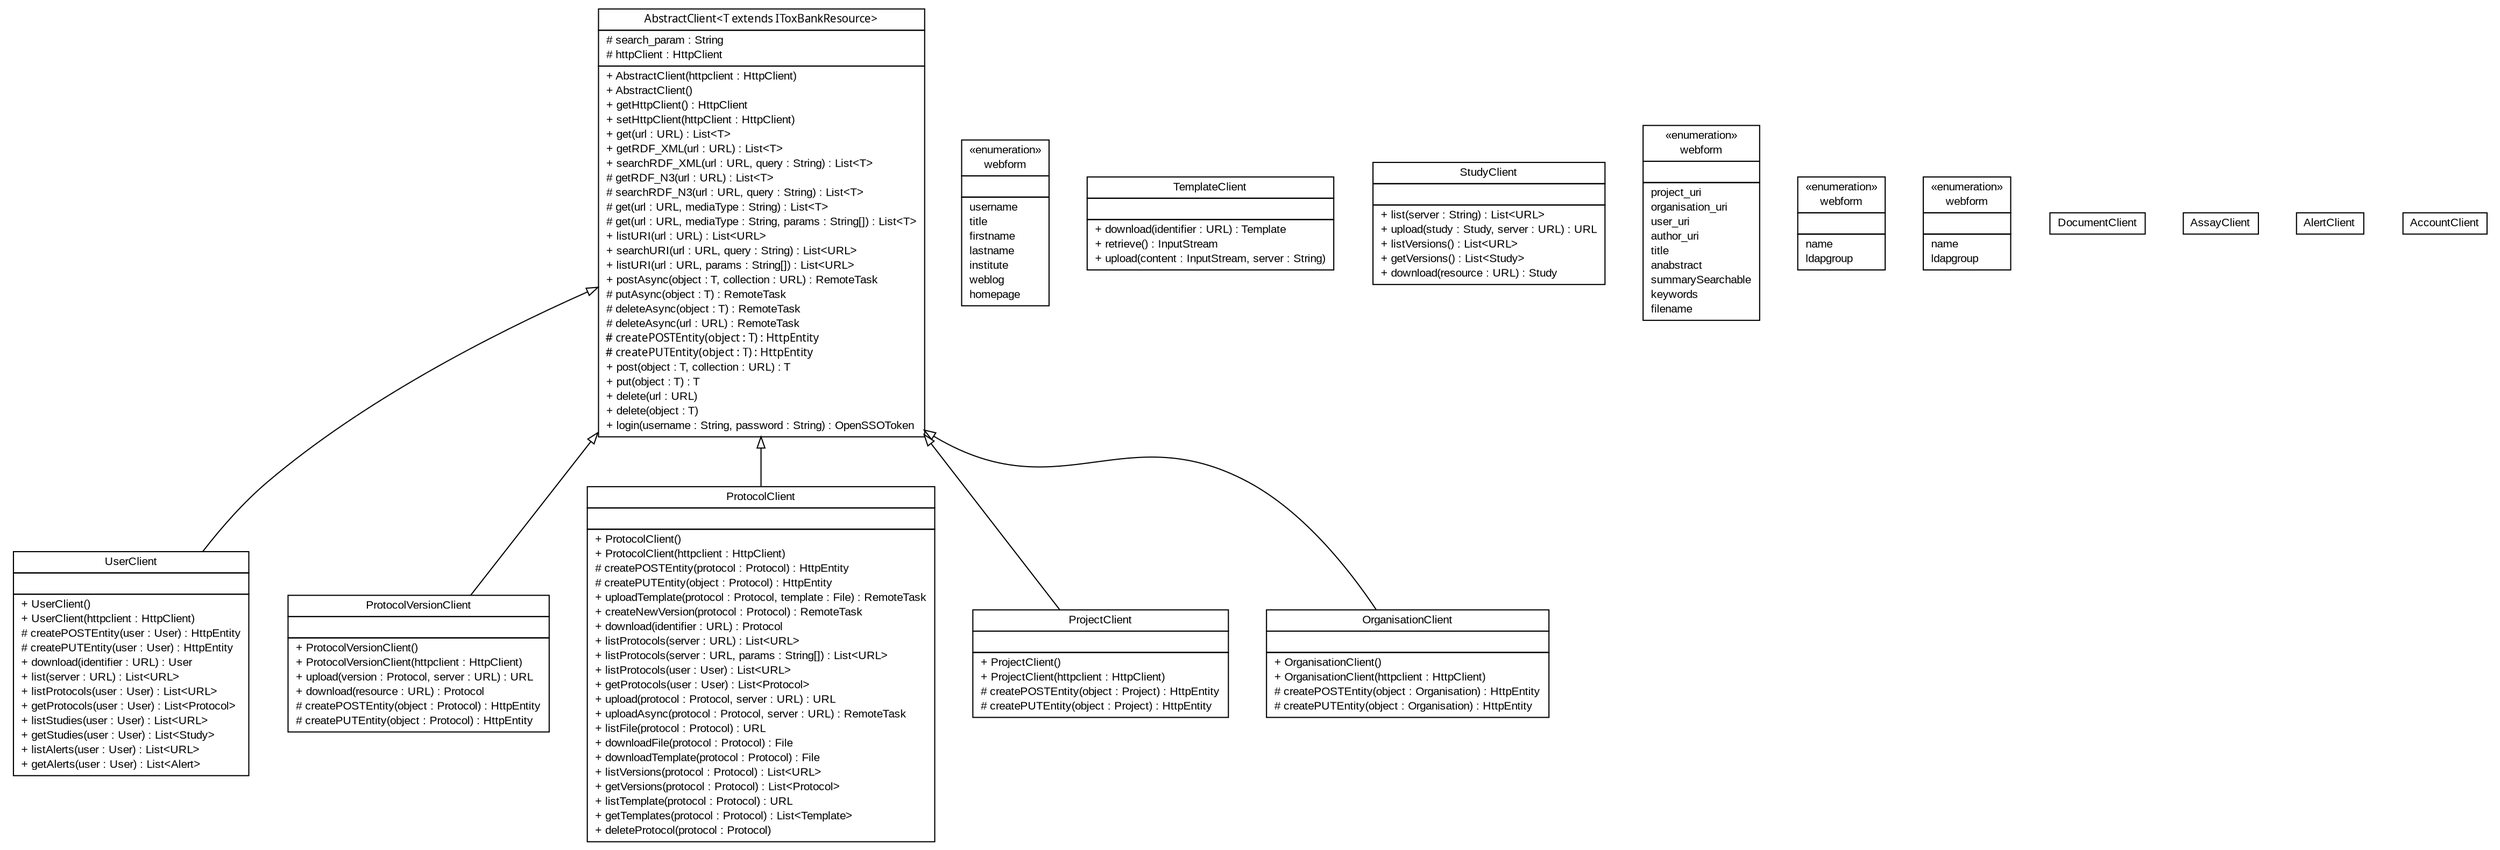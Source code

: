#!/usr/local/bin/dot
#
# Class diagram 
# Generated by UmlGraph version 4.6 (http://www.spinellis.gr/sw/umlgraph)
#

digraph G {
	edge [fontname="arial",fontsize=10,labelfontname="arial",labelfontsize=10];
	node [fontname="arial",fontsize=10,shape=plaintext];
	// net.toxbank.client.resource.UserClient
	c42 [label=<<table border="0" cellborder="1" cellspacing="0" cellpadding="2" port="p" href="./UserClient.html">
		<tr><td><table border="0" cellspacing="0" cellpadding="1">
			<tr><td> UserClient </td></tr>
		</table></td></tr>
		<tr><td><table border="0" cellspacing="0" cellpadding="1">
			<tr><td align="left">  </td></tr>
		</table></td></tr>
		<tr><td><table border="0" cellspacing="0" cellpadding="1">
			<tr><td align="left"> + UserClient() </td></tr>
			<tr><td align="left"> + UserClient(httpclient : HttpClient) </td></tr>
			<tr><td align="left"> # createPOSTEntity(user : User) : HttpEntity </td></tr>
			<tr><td align="left"> # createPUTEntity(user : User) : HttpEntity </td></tr>
			<tr><td align="left"> + download(identifier : URL) : User </td></tr>
			<tr><td align="left"> + list(server : URL) : List&lt;URL&gt; </td></tr>
			<tr><td align="left"> + listProtocols(user : User) : List&lt;URL&gt; </td></tr>
			<tr><td align="left"> + getProtocols(user : User) : List&lt;Protocol&gt; </td></tr>
			<tr><td align="left"> + listStudies(user : User) : List&lt;URL&gt; </td></tr>
			<tr><td align="left"> + getStudies(user : User) : List&lt;Study&gt; </td></tr>
			<tr><td align="left"> + listAlerts(user : User) : List&lt;URL&gt; </td></tr>
			<tr><td align="left"> + getAlerts(user : User) : List&lt;Alert&gt; </td></tr>
		</table></td></tr>
		</table>>, fontname="arial", fontcolor="black", fontsize=10.0];
	// net.toxbank.client.resource.UserClient.webform
	c43 [label=<<table border="0" cellborder="1" cellspacing="0" cellpadding="2" port="p" href="./UserClient.webform.html">
		<tr><td><table border="0" cellspacing="0" cellpadding="1">
			<tr><td> &laquo;enumeration&raquo; </td></tr>
			<tr><td> webform </td></tr>
		</table></td></tr>
		<tr><td><table border="0" cellspacing="0" cellpadding="1">
			<tr><td align="left">  </td></tr>
		</table></td></tr>
		<tr><td><table border="0" cellspacing="0" cellpadding="1">
			<tr><td align="left"> username </td></tr>
			<tr><td align="left"> title </td></tr>
			<tr><td align="left"> firstname </td></tr>
			<tr><td align="left"> lastname </td></tr>
			<tr><td align="left"> institute </td></tr>
			<tr><td align="left"> weblog </td></tr>
			<tr><td align="left"> homepage </td></tr>
		</table></td></tr>
		</table>>, fontname="arial", fontcolor="black", fontsize=10.0];
	// net.toxbank.client.resource.TemplateClient
	c44 [label=<<table border="0" cellborder="1" cellspacing="0" cellpadding="2" port="p" href="./TemplateClient.html">
		<tr><td><table border="0" cellspacing="0" cellpadding="1">
			<tr><td> TemplateClient </td></tr>
		</table></td></tr>
		<tr><td><table border="0" cellspacing="0" cellpadding="1">
			<tr><td align="left">  </td></tr>
		</table></td></tr>
		<tr><td><table border="0" cellspacing="0" cellpadding="1">
			<tr><td align="left"> + download(identifier : URL) : Template </td></tr>
			<tr><td align="left"> + retrieve() : InputStream </td></tr>
			<tr><td align="left"> + upload(content : InputStream, server : String) </td></tr>
		</table></td></tr>
		</table>>, fontname="arial", fontcolor="black", fontsize=10.0];
	// net.toxbank.client.resource.StudyClient
	c45 [label=<<table border="0" cellborder="1" cellspacing="0" cellpadding="2" port="p" href="./StudyClient.html">
		<tr><td><table border="0" cellspacing="0" cellpadding="1">
			<tr><td> StudyClient </td></tr>
		</table></td></tr>
		<tr><td><table border="0" cellspacing="0" cellpadding="1">
			<tr><td align="left">  </td></tr>
		</table></td></tr>
		<tr><td><table border="0" cellspacing="0" cellpadding="1">
			<tr><td align="left"> + list(server : String) : List&lt;URL&gt; </td></tr>
			<tr><td align="left"> + upload(study : Study, server : URL) : URL </td></tr>
			<tr><td align="left"> + listVersions() : List&lt;URL&gt; </td></tr>
			<tr><td align="left"> + getVersions() : List&lt;Study&gt; </td></tr>
			<tr><td align="left"> + download(resource : URL) : Study </td></tr>
		</table></td></tr>
		</table>>, fontname="arial", fontcolor="black", fontsize=10.0];
	// net.toxbank.client.resource.ProtocolVersionClient
	c46 [label=<<table border="0" cellborder="1" cellspacing="0" cellpadding="2" port="p" href="./ProtocolVersionClient.html">
		<tr><td><table border="0" cellspacing="0" cellpadding="1">
			<tr><td> ProtocolVersionClient </td></tr>
		</table></td></tr>
		<tr><td><table border="0" cellspacing="0" cellpadding="1">
			<tr><td align="left">  </td></tr>
		</table></td></tr>
		<tr><td><table border="0" cellspacing="0" cellpadding="1">
			<tr><td align="left"> + ProtocolVersionClient() </td></tr>
			<tr><td align="left"> + ProtocolVersionClient(httpclient : HttpClient) </td></tr>
			<tr><td align="left"> + upload(version : Protocol, server : URL) : URL </td></tr>
			<tr><td align="left"> + download(resource : URL) : Protocol </td></tr>
			<tr><td align="left"> # createPOSTEntity(object : Protocol) : HttpEntity </td></tr>
			<tr><td align="left"> # createPUTEntity(object : Protocol) : HttpEntity </td></tr>
		</table></td></tr>
		</table>>, fontname="arial", fontcolor="black", fontsize=10.0];
	// net.toxbank.client.resource.ProtocolClient
	c47 [label=<<table border="0" cellborder="1" cellspacing="0" cellpadding="2" port="p" href="./ProtocolClient.html">
		<tr><td><table border="0" cellspacing="0" cellpadding="1">
			<tr><td> ProtocolClient </td></tr>
		</table></td></tr>
		<tr><td><table border="0" cellspacing="0" cellpadding="1">
			<tr><td align="left">  </td></tr>
		</table></td></tr>
		<tr><td><table border="0" cellspacing="0" cellpadding="1">
			<tr><td align="left"> + ProtocolClient() </td></tr>
			<tr><td align="left"> + ProtocolClient(httpclient : HttpClient) </td></tr>
			<tr><td align="left"> # createPOSTEntity(protocol : Protocol) : HttpEntity </td></tr>
			<tr><td align="left"> # createPUTEntity(object : Protocol) : HttpEntity </td></tr>
			<tr><td align="left"> + uploadTemplate(protocol : Protocol, template : File) : RemoteTask </td></tr>
			<tr><td align="left"> + createNewVersion(protocol : Protocol) : RemoteTask </td></tr>
			<tr><td align="left"> + download(identifier : URL) : Protocol </td></tr>
			<tr><td align="left"> + listProtocols(server : URL) : List&lt;URL&gt; </td></tr>
			<tr><td align="left"> + listProtocols(server : URL, params : String[]) : List&lt;URL&gt; </td></tr>
			<tr><td align="left"> + listProtocols(user : User) : List&lt;URL&gt; </td></tr>
			<tr><td align="left"> + getProtocols(user : User) : List&lt;Protocol&gt; </td></tr>
			<tr><td align="left"> + upload(protocol : Protocol, server : URL) : URL </td></tr>
			<tr><td align="left"> + uploadAsync(protocol : Protocol, server : URL) : RemoteTask </td></tr>
			<tr><td align="left"> + listFile(protocol : Protocol) : URL </td></tr>
			<tr><td align="left"> + downloadFile(protocol : Protocol) : File </td></tr>
			<tr><td align="left"> + downloadTemplate(protocol : Protocol) : File </td></tr>
			<tr><td align="left"> + listVersions(protocol : Protocol) : List&lt;URL&gt; </td></tr>
			<tr><td align="left"> + getVersions(protocol : Protocol) : List&lt;Protocol&gt; </td></tr>
			<tr><td align="left"> + listTemplate(protocol : Protocol) : URL </td></tr>
			<tr><td align="left"> + getTemplates(protocol : Protocol) : List&lt;Template&gt; </td></tr>
			<tr><td align="left"> + deleteProtocol(protocol : Protocol) </td></tr>
		</table></td></tr>
		</table>>, fontname="arial", fontcolor="black", fontsize=10.0];
	// net.toxbank.client.resource.ProtocolClient.webform
	c48 [label=<<table border="0" cellborder="1" cellspacing="0" cellpadding="2" port="p" href="./ProtocolClient.webform.html">
		<tr><td><table border="0" cellspacing="0" cellpadding="1">
			<tr><td> &laquo;enumeration&raquo; </td></tr>
			<tr><td> webform </td></tr>
		</table></td></tr>
		<tr><td><table border="0" cellspacing="0" cellpadding="1">
			<tr><td align="left">  </td></tr>
		</table></td></tr>
		<tr><td><table border="0" cellspacing="0" cellpadding="1">
			<tr><td align="left"> project_uri </td></tr>
			<tr><td align="left"> organisation_uri </td></tr>
			<tr><td align="left"> user_uri </td></tr>
			<tr><td align="left"> author_uri </td></tr>
			<tr><td align="left"> title </td></tr>
			<tr><td align="left"> anabstract </td></tr>
			<tr><td align="left"> summarySearchable </td></tr>
			<tr><td align="left"> keywords </td></tr>
			<tr><td align="left"> filename </td></tr>
		</table></td></tr>
		</table>>, fontname="arial", fontcolor="black", fontsize=10.0];
	// net.toxbank.client.resource.ProjectClient
	c49 [label=<<table border="0" cellborder="1" cellspacing="0" cellpadding="2" port="p" href="./ProjectClient.html">
		<tr><td><table border="0" cellspacing="0" cellpadding="1">
			<tr><td> ProjectClient </td></tr>
		</table></td></tr>
		<tr><td><table border="0" cellspacing="0" cellpadding="1">
			<tr><td align="left">  </td></tr>
		</table></td></tr>
		<tr><td><table border="0" cellspacing="0" cellpadding="1">
			<tr><td align="left"> + ProjectClient() </td></tr>
			<tr><td align="left"> + ProjectClient(httpclient : HttpClient) </td></tr>
			<tr><td align="left"> # createPOSTEntity(object : Project) : HttpEntity </td></tr>
			<tr><td align="left"> # createPUTEntity(object : Project) : HttpEntity </td></tr>
		</table></td></tr>
		</table>>, fontname="arial", fontcolor="black", fontsize=10.0];
	// net.toxbank.client.resource.ProjectClient.webform
	c50 [label=<<table border="0" cellborder="1" cellspacing="0" cellpadding="2" port="p" href="./ProjectClient.webform.html">
		<tr><td><table border="0" cellspacing="0" cellpadding="1">
			<tr><td> &laquo;enumeration&raquo; </td></tr>
			<tr><td> webform </td></tr>
		</table></td></tr>
		<tr><td><table border="0" cellspacing="0" cellpadding="1">
			<tr><td align="left">  </td></tr>
		</table></td></tr>
		<tr><td><table border="0" cellspacing="0" cellpadding="1">
			<tr><td align="left"> name </td></tr>
			<tr><td align="left"> ldapgroup </td></tr>
		</table></td></tr>
		</table>>, fontname="arial", fontcolor="black", fontsize=10.0];
	// net.toxbank.client.resource.OrganisationClient
	c51 [label=<<table border="0" cellborder="1" cellspacing="0" cellpadding="2" port="p" href="./OrganisationClient.html">
		<tr><td><table border="0" cellspacing="0" cellpadding="1">
			<tr><td> OrganisationClient </td></tr>
		</table></td></tr>
		<tr><td><table border="0" cellspacing="0" cellpadding="1">
			<tr><td align="left">  </td></tr>
		</table></td></tr>
		<tr><td><table border="0" cellspacing="0" cellpadding="1">
			<tr><td align="left"> + OrganisationClient() </td></tr>
			<tr><td align="left"> + OrganisationClient(httpclient : HttpClient) </td></tr>
			<tr><td align="left"> # createPOSTEntity(object : Organisation) : HttpEntity </td></tr>
			<tr><td align="left"> # createPUTEntity(object : Organisation) : HttpEntity </td></tr>
		</table></td></tr>
		</table>>, fontname="arial", fontcolor="black", fontsize=10.0];
	// net.toxbank.client.resource.OrganisationClient.webform
	c52 [label=<<table border="0" cellborder="1" cellspacing="0" cellpadding="2" port="p" href="./OrganisationClient.webform.html">
		<tr><td><table border="0" cellspacing="0" cellpadding="1">
			<tr><td> &laquo;enumeration&raquo; </td></tr>
			<tr><td> webform </td></tr>
		</table></td></tr>
		<tr><td><table border="0" cellspacing="0" cellpadding="1">
			<tr><td align="left">  </td></tr>
		</table></td></tr>
		<tr><td><table border="0" cellspacing="0" cellpadding="1">
			<tr><td align="left"> name </td></tr>
			<tr><td align="left"> ldapgroup </td></tr>
		</table></td></tr>
		</table>>, fontname="arial", fontcolor="black", fontsize=10.0];
	// net.toxbank.client.resource.DocumentClient
	c53 [label=<<table border="0" cellborder="1" cellspacing="0" cellpadding="2" port="p" href="./DocumentClient.html">
		<tr><td><table border="0" cellspacing="0" cellpadding="1">
			<tr><td> DocumentClient </td></tr>
		</table></td></tr>
		</table>>, fontname="arial", fontcolor="black", fontsize=10.0];
	// net.toxbank.client.resource.AssayClient
	c54 [label=<<table border="0" cellborder="1" cellspacing="0" cellpadding="2" port="p" href="./AssayClient.html">
		<tr><td><table border="0" cellspacing="0" cellpadding="1">
			<tr><td> AssayClient </td></tr>
		</table></td></tr>
		</table>>, fontname="arial", fontcolor="black", fontsize=10.0];
	// net.toxbank.client.resource.AlertClient
	c55 [label=<<table border="0" cellborder="1" cellspacing="0" cellpadding="2" port="p" href="./AlertClient.html">
		<tr><td><table border="0" cellspacing="0" cellpadding="1">
			<tr><td> AlertClient </td></tr>
		</table></td></tr>
		</table>>, fontname="arial", fontcolor="black", fontsize=10.0];
	// net.toxbank.client.resource.AccountClient
	c56 [label=<<table border="0" cellborder="1" cellspacing="0" cellpadding="2" port="p" href="./AccountClient.html">
		<tr><td><table border="0" cellspacing="0" cellpadding="1">
			<tr><td> AccountClient </td></tr>
		</table></td></tr>
		</table>>, fontname="arial", fontcolor="black", fontsize=10.0];
	// net.toxbank.client.resource.AbstractClient<T extends net.toxbank.client.resource.IToxBankResource>
	c57 [label=<<table border="0" cellborder="1" cellspacing="0" cellpadding="2" port="p" href="./AbstractClient.html">
		<tr><td><table border="0" cellspacing="0" cellpadding="1">
			<tr><td><font face="ariali"> AbstractClient&lt;T extends IToxBankResource&gt; </font></td></tr>
		</table></td></tr>
		<tr><td><table border="0" cellspacing="0" cellpadding="1">
			<tr><td align="left"> # search_param : String </td></tr>
			<tr><td align="left"> # httpClient : HttpClient </td></tr>
		</table></td></tr>
		<tr><td><table border="0" cellspacing="0" cellpadding="1">
			<tr><td align="left"> + AbstractClient(httpclient : HttpClient) </td></tr>
			<tr><td align="left"> + AbstractClient() </td></tr>
			<tr><td align="left"> + getHttpClient() : HttpClient </td></tr>
			<tr><td align="left"> + setHttpClient(httpClient : HttpClient) </td></tr>
			<tr><td align="left"> + get(url : URL) : List&lt;T&gt; </td></tr>
			<tr><td align="left"> + getRDF_XML(url : URL) : List&lt;T&gt; </td></tr>
			<tr><td align="left"> + searchRDF_XML(url : URL, query : String) : List&lt;T&gt; </td></tr>
			<tr><td align="left"> # getRDF_N3(url : URL) : List&lt;T&gt; </td></tr>
			<tr><td align="left"> # searchRDF_N3(url : URL, query : String) : List&lt;T&gt; </td></tr>
			<tr><td align="left"> # get(url : URL, mediaType : String) : List&lt;T&gt; </td></tr>
			<tr><td align="left"> # get(url : URL, mediaType : String, params : String[]) : List&lt;T&gt; </td></tr>
			<tr><td align="left"> + listURI(url : URL) : List&lt;URL&gt; </td></tr>
			<tr><td align="left"> + searchURI(url : URL, query : String) : List&lt;URL&gt; </td></tr>
			<tr><td align="left"> + listURI(url : URL, params : String[]) : List&lt;URL&gt; </td></tr>
			<tr><td align="left"> + postAsync(object : T, collection : URL) : RemoteTask </td></tr>
			<tr><td align="left"> # putAsync(object : T) : RemoteTask </td></tr>
			<tr><td align="left"> # deleteAsync(object : T) : RemoteTask </td></tr>
			<tr><td align="left"> # deleteAsync(url : URL) : RemoteTask </td></tr>
			<tr><td align="left"><font face="ariali" point-size="10.0"> # createPOSTEntity(object : T) : HttpEntity </font></td></tr>
			<tr><td align="left"><font face="ariali" point-size="10.0"> # createPUTEntity(object : T) : HttpEntity </font></td></tr>
			<tr><td align="left"> + post(object : T, collection : URL) : T </td></tr>
			<tr><td align="left"> + put(object : T) : T </td></tr>
			<tr><td align="left"> + delete(url : URL) </td></tr>
			<tr><td align="left"> + delete(object : T) </td></tr>
			<tr><td align="left"> + login(username : String, password : String) : OpenSSOToken </td></tr>
		</table></td></tr>
		</table>>, fontname="arial", fontcolor="black", fontsize=10.0];
	//net.toxbank.client.resource.UserClient extends net.toxbank.client.resource.AbstractClient<net.toxbank.client.resource.User>
	c57:p -> c42:p [dir=back,arrowtail=empty];
	//net.toxbank.client.resource.ProtocolVersionClient extends net.toxbank.client.resource.AbstractClient<net.toxbank.client.resource.Protocol>
	c57:p -> c46:p [dir=back,arrowtail=empty];
	//net.toxbank.client.resource.ProtocolClient extends net.toxbank.client.resource.AbstractClient<net.toxbank.client.resource.Protocol>
	c57:p -> c47:p [dir=back,arrowtail=empty];
	//net.toxbank.client.resource.ProjectClient extends net.toxbank.client.resource.AbstractClient<net.toxbank.client.resource.Project>
	c57:p -> c49:p [dir=back,arrowtail=empty];
	//net.toxbank.client.resource.OrganisationClient extends net.toxbank.client.resource.AbstractClient<net.toxbank.client.resource.Organisation>
	c57:p -> c51:p [dir=back,arrowtail=empty];
}

